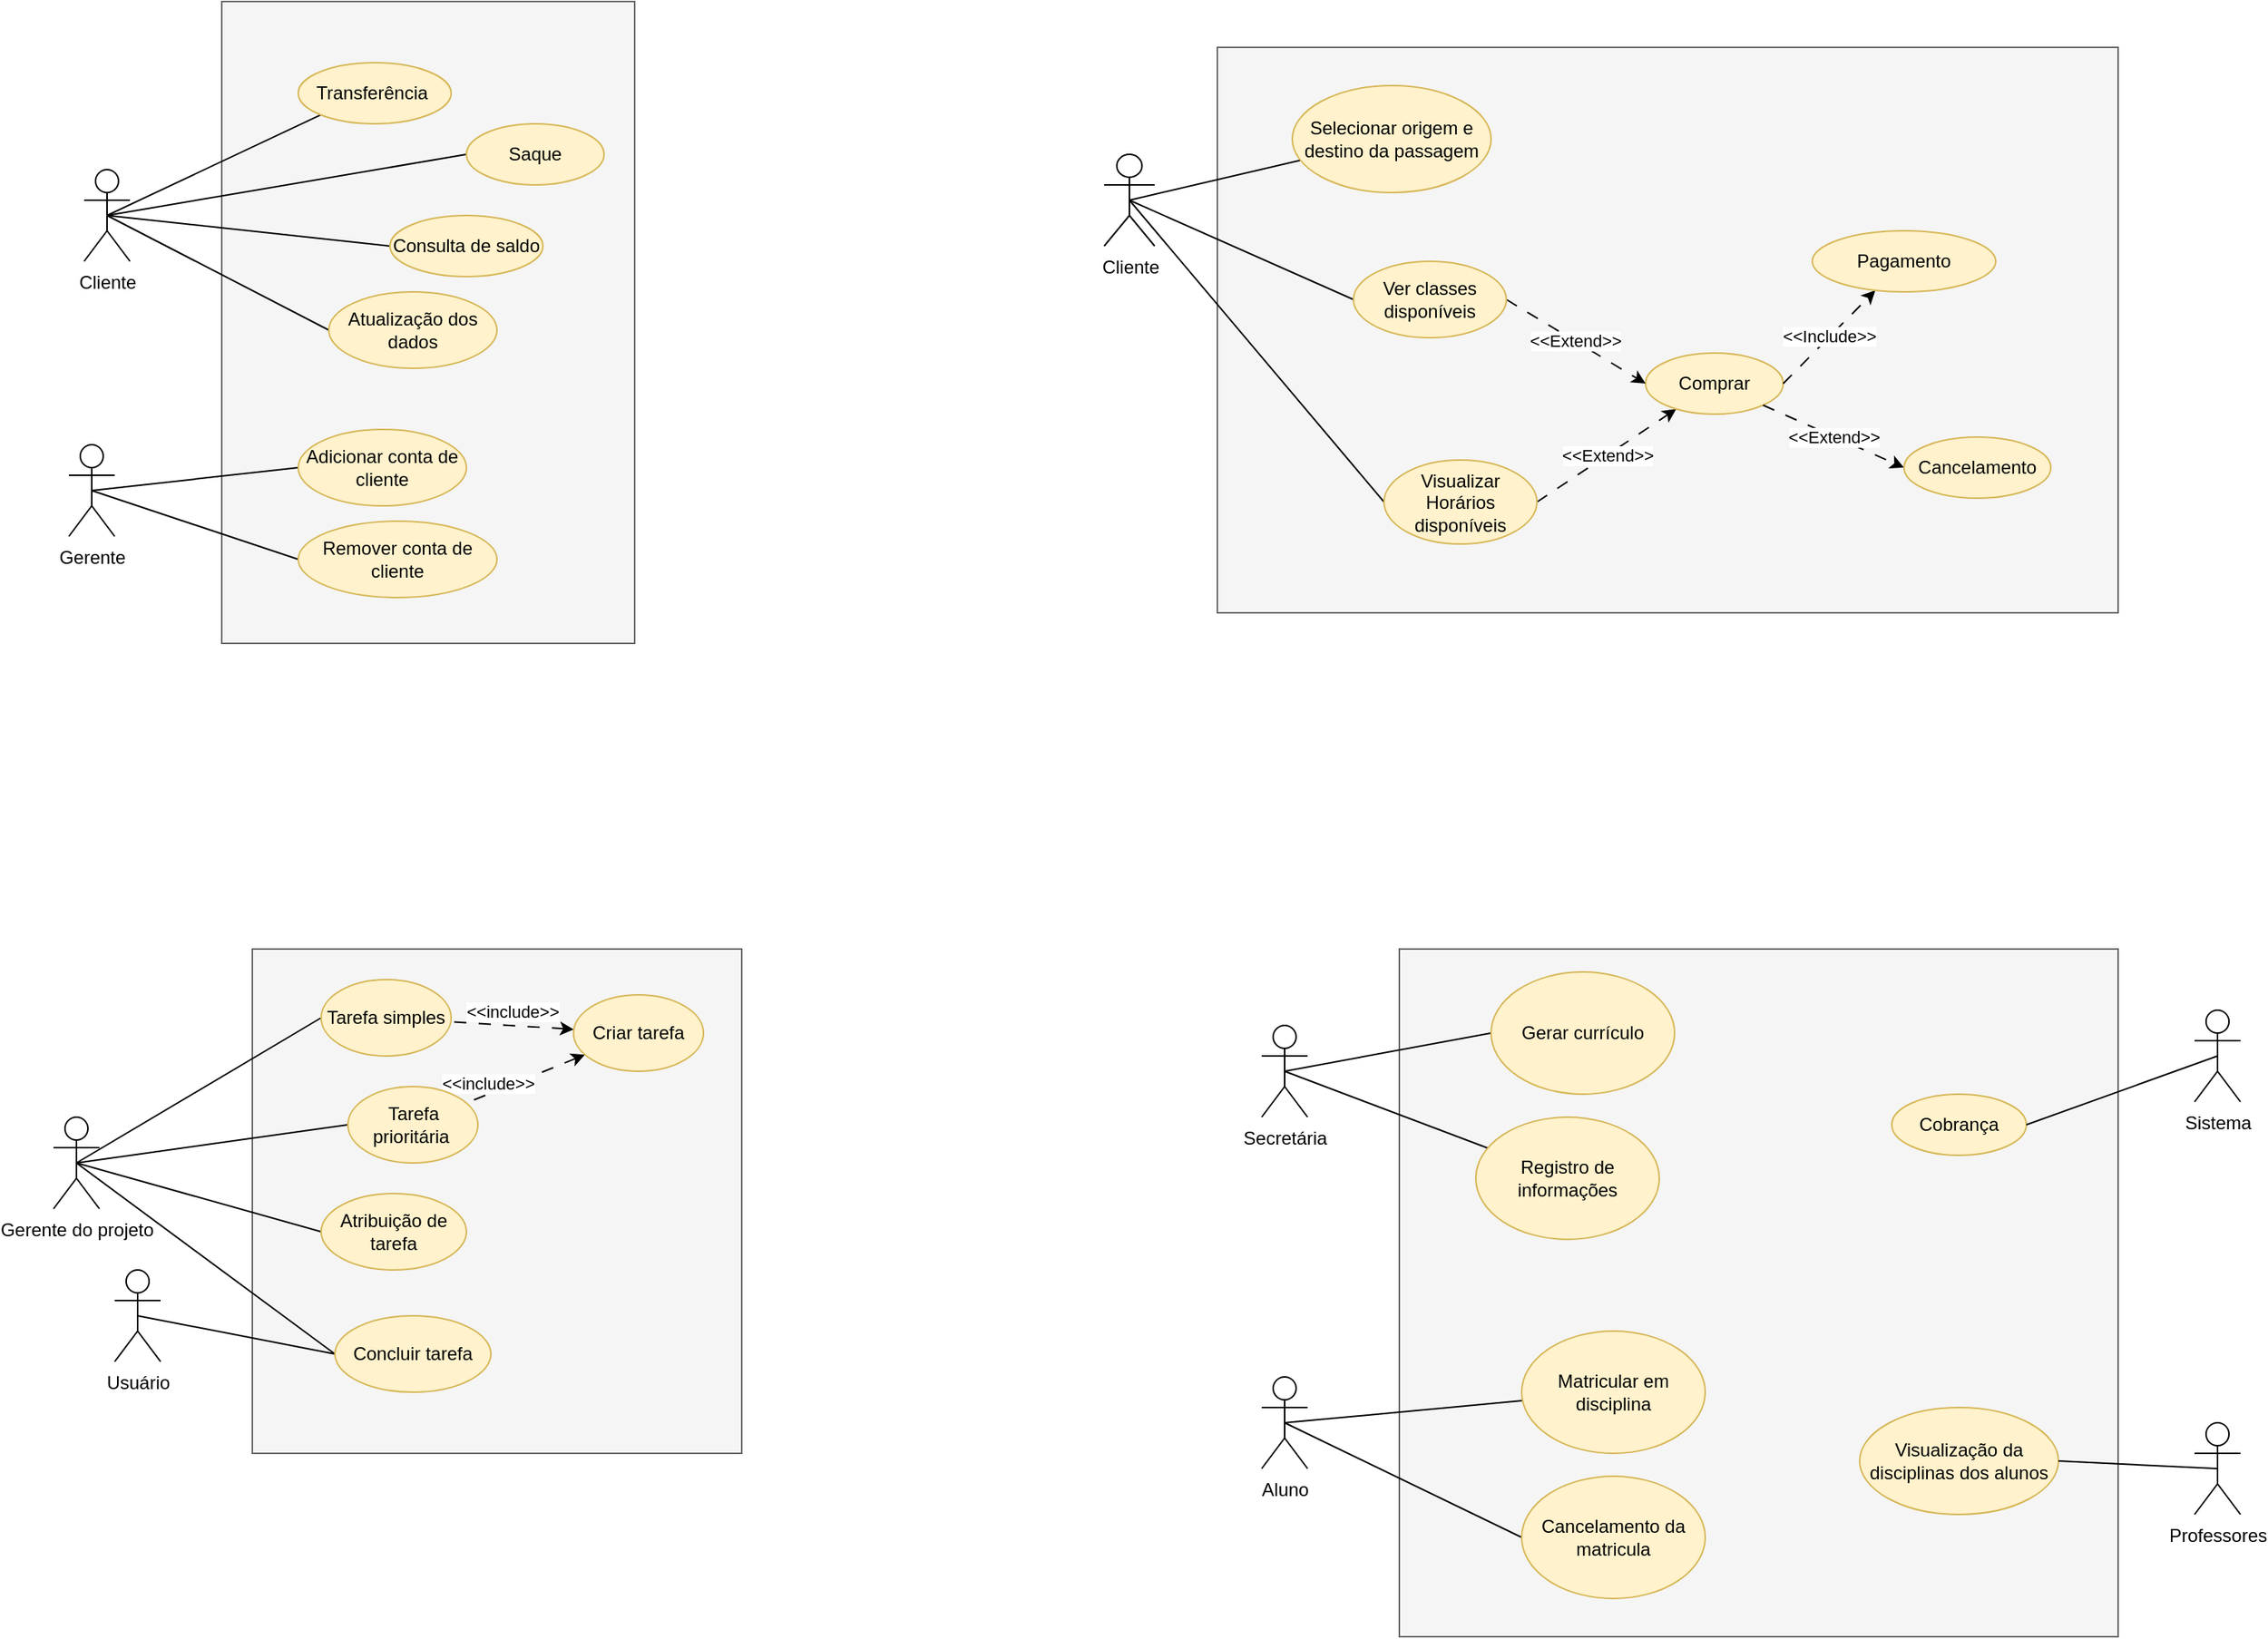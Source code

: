 <mxfile version="24.7.7">
  <diagram name="Página-1" id="RvR5tE_xyURKE1Yi1e9z">
    <mxGraphModel dx="2269" dy="1200" grid="1" gridSize="10" guides="1" tooltips="1" connect="1" arrows="1" fold="1" page="1" pageScale="1" pageWidth="827" pageHeight="1169" math="0" shadow="0">
      <root>
        <mxCell id="0" />
        <mxCell id="1" parent="0" />
        <mxCell id="zZACtnFvRwucOKBFF_2M-101" value="" style="rounded=0;whiteSpace=wrap;html=1;fillColor=#f5f5f5;fontColor=#333333;strokeColor=#666666;" vertex="1" parent="1">
          <mxGeometry x="990" y="640" width="470" height="450" as="geometry" />
        </mxCell>
        <mxCell id="zZACtnFvRwucOKBFF_2M-2" value="" style="rounded=0;whiteSpace=wrap;html=1;fillColor=#f5f5f5;fontColor=#333333;strokeColor=#666666;" vertex="1" parent="1">
          <mxGeometry x="220" y="20" width="270" height="420" as="geometry" />
        </mxCell>
        <mxCell id="zZACtnFvRwucOKBFF_2M-13" style="rounded=0;orthogonalLoop=1;jettySize=auto;html=1;exitX=0.5;exitY=0.5;exitDx=0;exitDy=0;exitPerimeter=0;entryX=0;entryY=1;entryDx=0;entryDy=0;endArrow=none;endFill=0;" edge="1" parent="1" source="zZACtnFvRwucOKBFF_2M-1" target="zZACtnFvRwucOKBFF_2M-22">
          <mxGeometry relative="1" as="geometry">
            <mxPoint x="280" y="90" as="targetPoint" />
          </mxGeometry>
        </mxCell>
        <mxCell id="zZACtnFvRwucOKBFF_2M-14" style="rounded=0;orthogonalLoop=1;jettySize=auto;html=1;exitX=0.5;exitY=0.5;exitDx=0;exitDy=0;exitPerimeter=0;endArrow=none;endFill=0;entryX=0;entryY=0.5;entryDx=0;entryDy=0;" edge="1" parent="1" source="zZACtnFvRwucOKBFF_2M-1" target="zZACtnFvRwucOKBFF_2M-23">
          <mxGeometry relative="1" as="geometry">
            <mxPoint x="384" y="128.903" as="targetPoint" />
          </mxGeometry>
        </mxCell>
        <mxCell id="zZACtnFvRwucOKBFF_2M-15" style="rounded=0;orthogonalLoop=1;jettySize=auto;html=1;exitX=0.5;exitY=0.5;exitDx=0;exitDy=0;exitPerimeter=0;entryX=0;entryY=0.5;entryDx=0;entryDy=0;endArrow=none;endFill=0;" edge="1" parent="1" source="zZACtnFvRwucOKBFF_2M-1" target="zZACtnFvRwucOKBFF_2M-25">
          <mxGeometry relative="1" as="geometry">
            <mxPoint x="320.0" y="180" as="targetPoint" />
          </mxGeometry>
        </mxCell>
        <mxCell id="zZACtnFvRwucOKBFF_2M-17" style="rounded=0;orthogonalLoop=1;jettySize=auto;html=1;exitX=0.5;exitY=0.5;exitDx=0;exitDy=0;exitPerimeter=0;entryX=0;entryY=0.5;entryDx=0;entryDy=0;endArrow=none;endFill=0;" edge="1" parent="1" source="zZACtnFvRwucOKBFF_2M-1" target="zZACtnFvRwucOKBFF_2M-26">
          <mxGeometry relative="1" as="geometry">
            <mxPoint x="290.0" y="235" as="targetPoint" />
          </mxGeometry>
        </mxCell>
        <mxCell id="zZACtnFvRwucOKBFF_2M-1" value="Cliente" style="shape=umlActor;verticalLabelPosition=bottom;verticalAlign=top;html=1;outlineConnect=0;" vertex="1" parent="1">
          <mxGeometry x="130" y="130" width="30" height="60" as="geometry" />
        </mxCell>
        <mxCell id="zZACtnFvRwucOKBFF_2M-20" style="rounded=0;orthogonalLoop=1;jettySize=auto;html=1;exitX=0.5;exitY=0.5;exitDx=0;exitDy=0;exitPerimeter=0;entryX=0;entryY=0.5;entryDx=0;entryDy=0;endArrow=none;endFill=0;" edge="1" parent="1" source="zZACtnFvRwucOKBFF_2M-7" target="zZACtnFvRwucOKBFF_2M-27">
          <mxGeometry relative="1" as="geometry">
            <mxPoint x="270.0" y="320" as="targetPoint" />
          </mxGeometry>
        </mxCell>
        <mxCell id="zZACtnFvRwucOKBFF_2M-21" style="rounded=0;orthogonalLoop=1;jettySize=auto;html=1;exitX=0.5;exitY=0.5;exitDx=0;exitDy=0;exitPerimeter=0;endArrow=none;endFill=0;entryX=0;entryY=0.5;entryDx=0;entryDy=0;" edge="1" parent="1" source="zZACtnFvRwucOKBFF_2M-7" target="zZACtnFvRwucOKBFF_2M-28">
          <mxGeometry relative="1" as="geometry">
            <mxPoint x="270.0" y="376.486" as="targetPoint" />
          </mxGeometry>
        </mxCell>
        <mxCell id="zZACtnFvRwucOKBFF_2M-7" value="Gerente" style="shape=umlActor;verticalLabelPosition=bottom;verticalAlign=top;html=1;outlineConnect=0;" vertex="1" parent="1">
          <mxGeometry x="120" y="310" width="30" height="60" as="geometry" />
        </mxCell>
        <mxCell id="zZACtnFvRwucOKBFF_2M-22" value="&lt;div&gt;Transferência&amp;nbsp;&lt;/div&gt;" style="ellipse;whiteSpace=wrap;html=1;fillColor=#fff2cc;strokeColor=#d6b656;" vertex="1" parent="1">
          <mxGeometry x="270" y="60" width="100" height="40" as="geometry" />
        </mxCell>
        <mxCell id="zZACtnFvRwucOKBFF_2M-23" value="Saque" style="ellipse;whiteSpace=wrap;html=1;fillColor=#fff2cc;strokeColor=#d6b656;" vertex="1" parent="1">
          <mxGeometry x="380" y="100" width="90" height="40" as="geometry" />
        </mxCell>
        <mxCell id="zZACtnFvRwucOKBFF_2M-25" value="Consulta de saldo" style="ellipse;whiteSpace=wrap;html=1;fillColor=#fff2cc;strokeColor=#d6b656;" vertex="1" parent="1">
          <mxGeometry x="330" y="160" width="100" height="40" as="geometry" />
        </mxCell>
        <mxCell id="zZACtnFvRwucOKBFF_2M-26" value="Atualização dos dados" style="ellipse;whiteSpace=wrap;html=1;fillColor=#fff2cc;strokeColor=#d6b656;" vertex="1" parent="1">
          <mxGeometry x="290" y="210" width="110" height="50" as="geometry" />
        </mxCell>
        <mxCell id="zZACtnFvRwucOKBFF_2M-27" value="Adicionar conta de cliente" style="ellipse;whiteSpace=wrap;html=1;fillColor=#fff2cc;strokeColor=#d6b656;" vertex="1" parent="1">
          <mxGeometry x="270" y="300" width="110" height="50" as="geometry" />
        </mxCell>
        <mxCell id="zZACtnFvRwucOKBFF_2M-28" value="Remover conta de cliente" style="ellipse;whiteSpace=wrap;html=1;fillColor=#fff2cc;strokeColor=#d6b656;" vertex="1" parent="1">
          <mxGeometry x="270" y="360" width="130" height="50" as="geometry" />
        </mxCell>
        <mxCell id="zZACtnFvRwucOKBFF_2M-30" value="" style="rounded=0;whiteSpace=wrap;html=1;fillColor=#F5F5F5;fontColor=#333333;strokeColor=#666666;" vertex="1" parent="1">
          <mxGeometry x="240" y="640" width="320" height="330" as="geometry" />
        </mxCell>
        <mxCell id="zZACtnFvRwucOKBFF_2M-49" style="rounded=0;orthogonalLoop=1;jettySize=auto;html=1;exitX=0.5;exitY=0.5;exitDx=0;exitDy=0;exitPerimeter=0;entryX=0;entryY=0.5;entryDx=0;entryDy=0;endArrow=none;endFill=0;" edge="1" parent="1" source="zZACtnFvRwucOKBFF_2M-31" target="zZACtnFvRwucOKBFF_2M-34">
          <mxGeometry relative="1" as="geometry" />
        </mxCell>
        <mxCell id="zZACtnFvRwucOKBFF_2M-31" value="Usuário" style="shape=umlActor;verticalLabelPosition=bottom;verticalAlign=top;html=1;outlineConnect=0;" vertex="1" parent="1">
          <mxGeometry x="150" y="850" width="30" height="60" as="geometry" />
        </mxCell>
        <mxCell id="zZACtnFvRwucOKBFF_2M-48" style="rounded=0;orthogonalLoop=1;jettySize=auto;html=1;exitX=0.5;exitY=0.5;exitDx=0;exitDy=0;exitPerimeter=0;entryX=0;entryY=0.5;entryDx=0;entryDy=0;endArrow=none;endFill=0;" edge="1" parent="1" source="zZACtnFvRwucOKBFF_2M-32" target="zZACtnFvRwucOKBFF_2M-35">
          <mxGeometry relative="1" as="geometry" />
        </mxCell>
        <mxCell id="zZACtnFvRwucOKBFF_2M-50" style="rounded=0;orthogonalLoop=1;jettySize=auto;html=1;exitX=0.5;exitY=0.5;exitDx=0;exitDy=0;exitPerimeter=0;entryX=0;entryY=0.5;entryDx=0;entryDy=0;endArrow=none;endFill=0;" edge="1" parent="1" source="zZACtnFvRwucOKBFF_2M-32" target="zZACtnFvRwucOKBFF_2M-34">
          <mxGeometry relative="1" as="geometry">
            <mxPoint x="260.0" y="960" as="targetPoint" />
          </mxGeometry>
        </mxCell>
        <mxCell id="zZACtnFvRwucOKBFF_2M-54" style="rounded=0;orthogonalLoop=1;jettySize=auto;html=1;exitX=0.5;exitY=0.5;exitDx=0;exitDy=0;exitPerimeter=0;entryX=0;entryY=0.5;entryDx=0;entryDy=0;endArrow=none;endFill=0;" edge="1" parent="1" source="zZACtnFvRwucOKBFF_2M-32" target="zZACtnFvRwucOKBFF_2M-39">
          <mxGeometry relative="1" as="geometry" />
        </mxCell>
        <mxCell id="zZACtnFvRwucOKBFF_2M-55" style="rounded=0;orthogonalLoop=1;jettySize=auto;html=1;exitX=0.5;exitY=0.5;exitDx=0;exitDy=0;exitPerimeter=0;entryX=0;entryY=0.5;entryDx=0;entryDy=0;endArrow=none;endFill=0;" edge="1" parent="1" source="zZACtnFvRwucOKBFF_2M-32" target="zZACtnFvRwucOKBFF_2M-41">
          <mxGeometry relative="1" as="geometry" />
        </mxCell>
        <mxCell id="zZACtnFvRwucOKBFF_2M-32" value="Gerente do projeto" style="shape=umlActor;verticalLabelPosition=bottom;verticalAlign=top;html=1;outlineConnect=0;" vertex="1" parent="1">
          <mxGeometry x="110" y="750" width="30" height="60" as="geometry" />
        </mxCell>
        <mxCell id="zZACtnFvRwucOKBFF_2M-40" value="&amp;lt;&amp;lt;include&amp;gt;&amp;gt;" style="rounded=0;orthogonalLoop=1;jettySize=auto;html=1;endArrow=none;endFill=0;labelPosition=center;verticalLabelPosition=top;align=center;verticalAlign=bottom;dashed=1;dashPattern=8 8;fillColor=#f5f5f5;strokeColor=#000000;startArrow=classic;startFill=1;" edge="1" parent="1" source="zZACtnFvRwucOKBFF_2M-33" target="zZACtnFvRwucOKBFF_2M-39">
          <mxGeometry relative="1" as="geometry" />
        </mxCell>
        <mxCell id="zZACtnFvRwucOKBFF_2M-42" value="&amp;lt;&amp;lt;include&amp;gt;&amp;gt;" style="rounded=0;orthogonalLoop=1;jettySize=auto;html=1;endArrow=none;endFill=0;labelPosition=center;verticalLabelPosition=top;align=center;verticalAlign=bottom;dashed=1;dashPattern=8 8;startArrow=classic;startFill=1;" edge="1" parent="1" source="zZACtnFvRwucOKBFF_2M-33" target="zZACtnFvRwucOKBFF_2M-41">
          <mxGeometry x="0.661" y="2" relative="1" as="geometry">
            <mxPoint as="offset" />
          </mxGeometry>
        </mxCell>
        <mxCell id="zZACtnFvRwucOKBFF_2M-33" value="Criar tarefa" style="ellipse;whiteSpace=wrap;html=1;fillColor=#fff2cc;strokeColor=#d6b656;" vertex="1" parent="1">
          <mxGeometry x="450" y="670" width="85" height="50" as="geometry" />
        </mxCell>
        <mxCell id="zZACtnFvRwucOKBFF_2M-34" value="Concluir tarefa" style="ellipse;whiteSpace=wrap;html=1;fillColor=#fff2cc;strokeColor=#d6b656;" vertex="1" parent="1">
          <mxGeometry x="294" y="880" width="102" height="50" as="geometry" />
        </mxCell>
        <mxCell id="zZACtnFvRwucOKBFF_2M-35" value="Atribuição de tarefa" style="ellipse;whiteSpace=wrap;html=1;fillColor=#fff2cc;strokeColor=#d6b656;" vertex="1" parent="1">
          <mxGeometry x="285" y="800" width="95" height="50" as="geometry" />
        </mxCell>
        <mxCell id="zZACtnFvRwucOKBFF_2M-39" value="Tarefa simples" style="ellipse;whiteSpace=wrap;html=1;fillColor=#fff2cc;strokeColor=#d6b656;" vertex="1" parent="1">
          <mxGeometry x="285" y="660" width="85" height="50" as="geometry" />
        </mxCell>
        <mxCell id="zZACtnFvRwucOKBFF_2M-41" value="Tarefa prioritária&amp;nbsp;" style="ellipse;whiteSpace=wrap;html=1;fillColor=#fff2cc;strokeColor=#d6b656;" vertex="1" parent="1">
          <mxGeometry x="302.5" y="730" width="85" height="50" as="geometry" />
        </mxCell>
        <mxCell id="zZACtnFvRwucOKBFF_2M-53" style="edgeStyle=orthogonalEdgeStyle;rounded=0;orthogonalLoop=1;jettySize=auto;html=1;exitX=0.5;exitY=1;exitDx=0;exitDy=0;" edge="1" parent="1" source="zZACtnFvRwucOKBFF_2M-30" target="zZACtnFvRwucOKBFF_2M-30">
          <mxGeometry relative="1" as="geometry" />
        </mxCell>
        <mxCell id="zZACtnFvRwucOKBFF_2M-56" value="" style="rounded=0;whiteSpace=wrap;html=1;fillColor=#f5f5f5;fontColor=#333333;strokeColor=#666666;" vertex="1" parent="1">
          <mxGeometry x="871" y="50" width="589" height="370" as="geometry" />
        </mxCell>
        <mxCell id="zZACtnFvRwucOKBFF_2M-80" style="rounded=0;orthogonalLoop=1;jettySize=auto;html=1;endArrow=none;endFill=0;exitX=0.5;exitY=0.5;exitDx=0;exitDy=0;exitPerimeter=0;" edge="1" parent="1" source="zZACtnFvRwucOKBFF_2M-57" target="zZACtnFvRwucOKBFF_2M-59">
          <mxGeometry relative="1" as="geometry" />
        </mxCell>
        <mxCell id="zZACtnFvRwucOKBFF_2M-94" style="rounded=0;orthogonalLoop=1;jettySize=auto;html=1;exitX=0.5;exitY=0.5;exitDx=0;exitDy=0;exitPerimeter=0;entryX=0;entryY=0.5;entryDx=0;entryDy=0;endArrow=none;endFill=0;" edge="1" parent="1" source="zZACtnFvRwucOKBFF_2M-57" target="zZACtnFvRwucOKBFF_2M-81">
          <mxGeometry relative="1" as="geometry" />
        </mxCell>
        <mxCell id="zZACtnFvRwucOKBFF_2M-96" style="rounded=0;orthogonalLoop=1;jettySize=auto;html=1;exitX=0.5;exitY=0.5;exitDx=0;exitDy=0;exitPerimeter=0;entryX=0;entryY=0.5;entryDx=0;entryDy=0;endArrow=none;endFill=0;" edge="1" parent="1" source="zZACtnFvRwucOKBFF_2M-57" target="zZACtnFvRwucOKBFF_2M-95">
          <mxGeometry relative="1" as="geometry" />
        </mxCell>
        <mxCell id="zZACtnFvRwucOKBFF_2M-57" value="Cliente" style="shape=umlActor;verticalLabelPosition=bottom;verticalAlign=top;html=1;outlineConnect=0;" vertex="1" parent="1">
          <mxGeometry x="797" y="120" width="33" height="60" as="geometry" />
        </mxCell>
        <mxCell id="zZACtnFvRwucOKBFF_2M-59" value="Selecionar origem e destino da passagem" style="ellipse;whiteSpace=wrap;html=1;fillColor=#fff2cc;strokeColor=#d6b656;" vertex="1" parent="1">
          <mxGeometry x="920" y="75" width="130" height="70" as="geometry" />
        </mxCell>
        <mxCell id="zZACtnFvRwucOKBFF_2M-97" value="&amp;lt;&amp;lt;Extend&amp;gt;&amp;gt;" style="rounded=0;orthogonalLoop=1;jettySize=auto;html=1;exitX=1;exitY=0.5;exitDx=0;exitDy=0;dashed=1;dashPattern=8 8;" edge="1" parent="1" source="zZACtnFvRwucOKBFF_2M-81" target="zZACtnFvRwucOKBFF_2M-82">
          <mxGeometry relative="1" as="geometry" />
        </mxCell>
        <mxCell id="zZACtnFvRwucOKBFF_2M-81" value="Visualizar Horários disponíveis" style="ellipse;whiteSpace=wrap;html=1;fillColor=#fff2cc;strokeColor=#d6b656;" vertex="1" parent="1">
          <mxGeometry x="980" y="320" width="100" height="55" as="geometry" />
        </mxCell>
        <mxCell id="zZACtnFvRwucOKBFF_2M-82" value="Comprar" style="ellipse;whiteSpace=wrap;html=1;fillColor=#fff2cc;strokeColor=#d6b656;" vertex="1" parent="1">
          <mxGeometry x="1151" y="250" width="90" height="40" as="geometry" />
        </mxCell>
        <mxCell id="zZACtnFvRwucOKBFF_2M-92" value="&amp;lt;&amp;lt;Extend&amp;gt;&amp;gt;" style="rounded=0;orthogonalLoop=1;jettySize=auto;html=1;exitX=1;exitY=1;exitDx=0;exitDy=0;entryX=0;entryY=0.5;entryDx=0;entryDy=0;dashed=1;dashPattern=8 8;" edge="1" parent="1" source="zZACtnFvRwucOKBFF_2M-82" target="zZACtnFvRwucOKBFF_2M-91">
          <mxGeometry relative="1" as="geometry">
            <mxPoint x="1345" y="320" as="sourcePoint" />
          </mxGeometry>
        </mxCell>
        <mxCell id="zZACtnFvRwucOKBFF_2M-90" value="&amp;lt;&amp;lt;Include&amp;gt;&amp;gt;" style="rounded=0;orthogonalLoop=1;jettySize=auto;html=1;exitX=1;exitY=0.5;exitDx=0;exitDy=0;dashed=1;dashPattern=8 8;" edge="1" parent="1" source="zZACtnFvRwucOKBFF_2M-82" target="zZACtnFvRwucOKBFF_2M-89">
          <mxGeometry relative="1" as="geometry">
            <mxPoint x="1538" y="300" as="sourcePoint" />
          </mxGeometry>
        </mxCell>
        <mxCell id="zZACtnFvRwucOKBFF_2M-89" value="Pagamento" style="ellipse;whiteSpace=wrap;html=1;fillColor=#fff2cc;strokeColor=#d6b656;" vertex="1" parent="1">
          <mxGeometry x="1260" y="170" width="120" height="40" as="geometry" />
        </mxCell>
        <mxCell id="zZACtnFvRwucOKBFF_2M-91" value="Cancelamento" style="ellipse;whiteSpace=wrap;html=1;fillColor=#fff2cc;strokeColor=#d6b656;" vertex="1" parent="1">
          <mxGeometry x="1320" y="305" width="96" height="40" as="geometry" />
        </mxCell>
        <mxCell id="zZACtnFvRwucOKBFF_2M-98" value="&amp;lt;&amp;lt;Extend&amp;gt;&amp;gt;" style="rounded=0;orthogonalLoop=1;jettySize=auto;html=1;exitX=1;exitY=0.5;exitDx=0;exitDy=0;entryX=0;entryY=0.5;entryDx=0;entryDy=0;dashed=1;dashPattern=8 8;" edge="1" parent="1" source="zZACtnFvRwucOKBFF_2M-95" target="zZACtnFvRwucOKBFF_2M-82">
          <mxGeometry relative="1" as="geometry">
            <mxPoint x="1150" y="225.333" as="targetPoint" />
          </mxGeometry>
        </mxCell>
        <mxCell id="zZACtnFvRwucOKBFF_2M-95" value="Ver classes disponíveis" style="ellipse;whiteSpace=wrap;html=1;fillColor=#fff2cc;strokeColor=#d6b656;" vertex="1" parent="1">
          <mxGeometry x="960" y="190" width="100" height="50" as="geometry" />
        </mxCell>
        <mxCell id="zZACtnFvRwucOKBFF_2M-114" style="rounded=0;orthogonalLoop=1;jettySize=auto;html=1;exitX=0.5;exitY=0.5;exitDx=0;exitDy=0;exitPerimeter=0;endArrow=none;endFill=0;" edge="1" parent="1" source="zZACtnFvRwucOKBFF_2M-100" target="zZACtnFvRwucOKBFF_2M-103">
          <mxGeometry relative="1" as="geometry" />
        </mxCell>
        <mxCell id="zZACtnFvRwucOKBFF_2M-115" style="rounded=0;orthogonalLoop=1;jettySize=auto;html=1;exitX=0.5;exitY=0.5;exitDx=0;exitDy=0;exitPerimeter=0;entryX=0;entryY=0.5;entryDx=0;entryDy=0;endArrow=none;endFill=0;" edge="1" parent="1" source="zZACtnFvRwucOKBFF_2M-100" target="zZACtnFvRwucOKBFF_2M-102">
          <mxGeometry relative="1" as="geometry" />
        </mxCell>
        <mxCell id="zZACtnFvRwucOKBFF_2M-100" value="Secretária" style="shape=umlActor;verticalLabelPosition=bottom;verticalAlign=top;html=1;outlineConnect=0;" vertex="1" parent="1">
          <mxGeometry x="900" y="690" width="30" height="60" as="geometry" />
        </mxCell>
        <mxCell id="zZACtnFvRwucOKBFF_2M-102" value="Gerar currículo" style="ellipse;whiteSpace=wrap;html=1;fillColor=#fff2cc;strokeColor=#d6b656;" vertex="1" parent="1">
          <mxGeometry x="1050" y="655" width="120" height="80" as="geometry" />
        </mxCell>
        <mxCell id="zZACtnFvRwucOKBFF_2M-103" value="Registro de informações" style="ellipse;whiteSpace=wrap;html=1;fillColor=#fff2cc;strokeColor=#d6b656;" vertex="1" parent="1">
          <mxGeometry x="1040" y="750" width="120" height="80" as="geometry" />
        </mxCell>
        <mxCell id="zZACtnFvRwucOKBFF_2M-117" style="rounded=0;orthogonalLoop=1;jettySize=auto;html=1;exitX=0.5;exitY=0.5;exitDx=0;exitDy=0;exitPerimeter=0;endArrow=none;endFill=0;" edge="1" parent="1" source="zZACtnFvRwucOKBFF_2M-104" target="zZACtnFvRwucOKBFF_2M-105">
          <mxGeometry relative="1" as="geometry" />
        </mxCell>
        <mxCell id="zZACtnFvRwucOKBFF_2M-118" style="rounded=0;orthogonalLoop=1;jettySize=auto;html=1;exitX=0.5;exitY=0.5;exitDx=0;exitDy=0;exitPerimeter=0;entryX=0;entryY=0.5;entryDx=0;entryDy=0;endArrow=none;endFill=0;" edge="1" parent="1" source="zZACtnFvRwucOKBFF_2M-104" target="zZACtnFvRwucOKBFF_2M-106">
          <mxGeometry relative="1" as="geometry" />
        </mxCell>
        <mxCell id="zZACtnFvRwucOKBFF_2M-104" value="Aluno" style="shape=umlActor;verticalLabelPosition=bottom;verticalAlign=top;html=1;outlineConnect=0;" vertex="1" parent="1">
          <mxGeometry x="900" y="920" width="30" height="60" as="geometry" />
        </mxCell>
        <mxCell id="zZACtnFvRwucOKBFF_2M-105" value="Matricular em disciplina" style="ellipse;whiteSpace=wrap;html=1;fillColor=#fff2cc;strokeColor=#d6b656;" vertex="1" parent="1">
          <mxGeometry x="1070" y="890" width="120" height="80" as="geometry" />
        </mxCell>
        <mxCell id="zZACtnFvRwucOKBFF_2M-106" value="Cancelamento da matricula" style="ellipse;whiteSpace=wrap;html=1;fillColor=#fff2cc;strokeColor=#d6b656;" vertex="1" parent="1">
          <mxGeometry x="1070" y="985" width="120" height="80" as="geometry" />
        </mxCell>
        <mxCell id="zZACtnFvRwucOKBFF_2M-107" value="Sistema" style="shape=umlActor;verticalLabelPosition=bottom;verticalAlign=top;html=1;outlineConnect=0;" vertex="1" parent="1">
          <mxGeometry x="1510" y="680" width="30" height="60" as="geometry" />
        </mxCell>
        <mxCell id="zZACtnFvRwucOKBFF_2M-108" value="Cobrança" style="ellipse;whiteSpace=wrap;html=1;fillColor=#fff2cc;strokeColor=#d6b656;" vertex="1" parent="1">
          <mxGeometry x="1312" y="735" width="88" height="40" as="geometry" />
        </mxCell>
        <mxCell id="zZACtnFvRwucOKBFF_2M-110" value="Professores" style="shape=umlActor;verticalLabelPosition=bottom;verticalAlign=top;html=1;outlineConnect=0;" vertex="1" parent="1">
          <mxGeometry x="1510" y="950" width="30" height="60" as="geometry" />
        </mxCell>
        <mxCell id="zZACtnFvRwucOKBFF_2M-111" value="Visualização da disciplinas dos alunos" style="ellipse;whiteSpace=wrap;html=1;fillColor=#fff2cc;strokeColor=#d6b656;" vertex="1" parent="1">
          <mxGeometry x="1291" y="940" width="130" height="70" as="geometry" />
        </mxCell>
        <mxCell id="zZACtnFvRwucOKBFF_2M-116" style="rounded=0;orthogonalLoop=1;jettySize=auto;html=1;exitX=1;exitY=0.5;exitDx=0;exitDy=0;entryX=0.5;entryY=0.5;entryDx=0;entryDy=0;entryPerimeter=0;endArrow=none;endFill=0;" edge="1" parent="1" source="zZACtnFvRwucOKBFF_2M-108" target="zZACtnFvRwucOKBFF_2M-107">
          <mxGeometry relative="1" as="geometry" />
        </mxCell>
        <mxCell id="zZACtnFvRwucOKBFF_2M-119" style="rounded=0;orthogonalLoop=1;jettySize=auto;html=1;exitX=1;exitY=0.5;exitDx=0;exitDy=0;entryX=0.5;entryY=0.5;entryDx=0;entryDy=0;entryPerimeter=0;endArrow=none;endFill=0;" edge="1" parent="1" source="zZACtnFvRwucOKBFF_2M-111" target="zZACtnFvRwucOKBFF_2M-110">
          <mxGeometry relative="1" as="geometry" />
        </mxCell>
      </root>
    </mxGraphModel>
  </diagram>
</mxfile>
